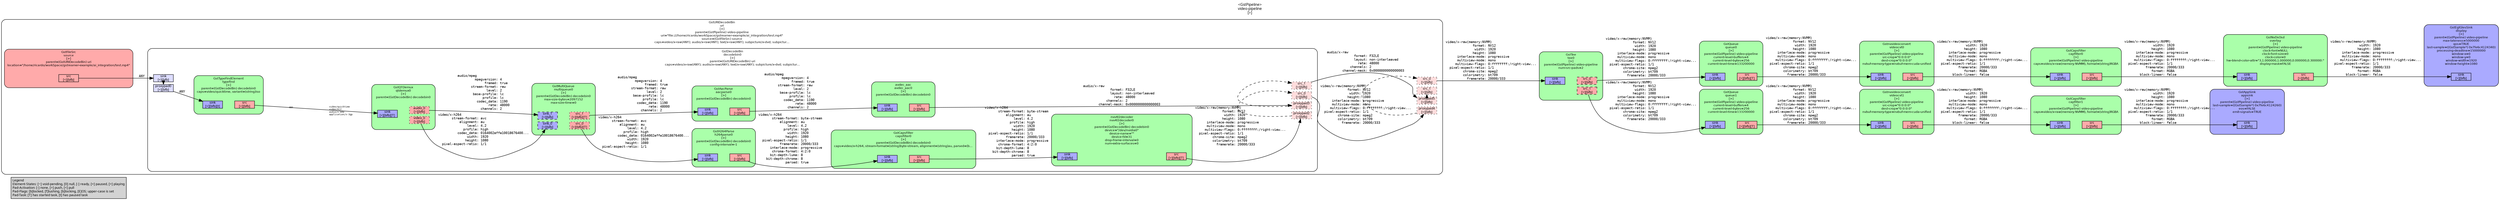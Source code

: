 digraph pipeline {
  rankdir=LR;
  fontname="sans";
  fontsize="10";
  labelloc=t;
  nodesep=.1;
  ranksep=.2;
  label="<GstPipeline>\nvideo-pipeline\n[>]";
  node [style="filled,rounded", shape=box, fontsize="9", fontname="sans", margin="0.0,0.0"];
  edge [labelfontsize="6", fontsize="9", fontname="monospace"];
  
  legend [
    pos="0,0!",
    margin="0.05,0.05",
    style="filled",
    label="Legend\lElement-States: [~] void-pending, [0] null, [-] ready, [=] paused, [>] playing\lPad-Activation: [-] none, [>] push, [<] pull\lPad-Flags: [b]locked, [f]lushing, [b]locking, [E]OS; upper-case is set\lPad-Task: [T] has started task, [t] has paused task\l",
  ];
  subgraph cluster_appsink_0x55d4d81b3c80 {
    fontname="Bitstream Vera Sans";
    fontsize="8";
    style="filled,rounded";
    color=black;
    label="GstAppSink\nappsink\n[>]\nparent=(GstPipeline) video-pipeline\nlast-sample=((GstSample*) 0x7fe6c4124260)\neos=FALSE\nemit-signals=TRUE";
    subgraph cluster_appsink_0x55d4d81b3c80_sink {
      label="";
      style="invis";
      appsink_0x55d4d81b3c80_sink_0x55d4d81b4820 [color=black, fillcolor="#aaaaff", label="sink\n[>][bfb]", height="0.2", style="filled,solid"];
    }

    fillcolor="#aaaaff";
  }

  subgraph cluster_capfilter1_0x55d4d77c65b0 {
    fontname="Bitstream Vera Sans";
    fontsize="8";
    style="filled,rounded";
    color=black;
    label="GstCapsFilter\ncapfilter1\n[>]\nparent=(GstPipeline) video-pipeline\ncaps=video/x-raw(memory:NVMM), format=(string)RGBA";
    subgraph cluster_capfilter1_0x55d4d77c65b0_sink {
      label="";
      style="invis";
      capfilter1_0x55d4d77c65b0_sink_0x55d4d81b4380 [color=black, fillcolor="#aaaaff", label="sink\n[>][bfb]", height="0.2", style="filled,solid"];
    }

    subgraph cluster_capfilter1_0x55d4d77c65b0_src {
      label="";
      style="invis";
      capfilter1_0x55d4d77c65b0_src_0x55d4d81b45d0 [color=black, fillcolor="#ffaaaa", label="src\n[>][bfb]", height="0.2", style="filled,solid"];
    }

    capfilter1_0x55d4d77c65b0_sink_0x55d4d81b4380 -> capfilter1_0x55d4d77c65b0_src_0x55d4d81b45d0 [style="invis"];
    fillcolor="#aaffaa";
  }

  capfilter1_0x55d4d77c65b0_src_0x55d4d81b45d0 -> appsink_0x55d4d81b3c80_sink_0x55d4d81b4820 [label="video/x-raw(memory:NVMM)\l               width: 1920\l              height: 1080\l      interlace-mode: progressive\l      multiview-mode: mono\l     multiview-flags: 0:ffffffff:/right-view...\l  pixel-aspect-ratio: 1/1\l           framerate: 20000/333\l              format: RGBA\l        block-linear: false\l"]
  subgraph cluster_videocvt1_0x55d4d81b1df0 {
    fontname="Bitstream Vera Sans";
    fontsize="8";
    style="filled,rounded";
    color=black;
    label="Gstnvvideoconvert\nvideocvt1\n[>]\nparent=(GstPipeline) video-pipeline\nsrc-crop=\"0:0:0:0\"\ndest-crop=\"0:0:0:0\"\nnvbuf-memory-type=nvbuf-mem-cuda-unified";
    subgraph cluster_videocvt1_0x55d4d81b1df0_sink {
      label="";
      style="invis";
      videocvt1_0x55d4d81b1df0_sink_0x55d4d76e9d00 [color=black, fillcolor="#aaaaff", label="sink\n[>][bfb]", height="0.2", style="filled,solid"];
    }

    subgraph cluster_videocvt1_0x55d4d81b1df0_src {
      label="";
      style="invis";
      videocvt1_0x55d4d81b1df0_src_0x55d4d81b4130 [color=black, fillcolor="#ffaaaa", label="src\n[>][bfb]", height="0.2", style="filled,solid"];
    }

    videocvt1_0x55d4d81b1df0_sink_0x55d4d76e9d00 -> videocvt1_0x55d4d81b1df0_src_0x55d4d81b4130 [style="invis"];
    fillcolor="#aaffaa";
  }

  videocvt1_0x55d4d81b1df0_src_0x55d4d81b4130 -> capfilter1_0x55d4d77c65b0_sink_0x55d4d81b4380 [label="video/x-raw(memory:NVMM)\l               width: 1920\l              height: 1080\l      interlace-mode: progressive\l      multiview-mode: mono\l     multiview-flags: 0:ffffffff:/right-view...\l  pixel-aspect-ratio: 1/1\l           framerate: 20000/333\l              format: RGBA\l        block-linear: false\l"]
  subgraph cluster_queue1_0x55d4d76ec390 {
    fontname="Bitstream Vera Sans";
    fontsize="8";
    style="filled,rounded";
    color=black;
    label="GstQueue\nqueue1\n[>]\nparent=(GstPipeline) video-pipeline\ncurrent-level-buffers=4\ncurrent-level-bytes=256\ncurrent-level-time=133200000";
    subgraph cluster_queue1_0x55d4d76ec390_sink {
      label="";
      style="invis";
      queue1_0x55d4d76ec390_sink_0x55d4d76e9860 [color=black, fillcolor="#aaaaff", label="sink\n[>][bfb]", height="0.2", style="filled,solid"];
    }

    subgraph cluster_queue1_0x55d4d76ec390_src {
      label="";
      style="invis";
      queue1_0x55d4d76ec390_src_0x55d4d76e9ab0 [color=black, fillcolor="#ffaaaa", label="src\n[>][bfb][T]", height="0.2", style="filled,solid"];
    }

    queue1_0x55d4d76ec390_sink_0x55d4d76e9860 -> queue1_0x55d4d76ec390_src_0x55d4d76e9ab0 [style="invis"];
    fillcolor="#aaffaa";
  }

  queue1_0x55d4d76ec390_src_0x55d4d76e9ab0 -> videocvt1_0x55d4d81b1df0_sink_0x55d4d76e9d00 [label="video/x-raw(memory:NVMM)\l              format: NV12\l               width: 1920\l              height: 1080\l      interlace-mode: progressive\l      multiview-mode: mono\l     multiview-flags: 0:ffffffff:/right-view...\l  pixel-aspect-ratio: 1/1\l         chroma-site: mpeg2\l         colorimetry: bt709\l           framerate: 20000/333\l"]
  subgraph cluster_display_0x55d4d81ac3a0 {
    fontname="Bitstream Vera Sans";
    fontsize="8";
    style="filled,rounded";
    color=black;
    label="GstEglGlesSink\ndisplay\n[>]\nparent=(GstPipeline) video-pipeline\nmax-lateness=5000000\nqos=TRUE\nlast-sample=((GstSample*) 0x7fe6c4124340)\nprocessing-deadline=15000000\nwindow-x=0\nwindow-y=0\nwindow-width=1920\nwindow-height=1080";
    subgraph cluster_display_0x55d4d81ac3a0_sink {
      label="";
      style="invis";
      display_0x55d4d81ac3a0_sink_0x55d4d76e9610 [color=black, fillcolor="#aaaaff", label="sink\n[>][bfb]", height="0.2", style="filled,solid"];
    }

    fillcolor="#aaaaff";
  }

  subgraph cluster_overlay_0x55d4d80f3c20 {
    fontname="Bitstream Vera Sans";
    fontsize="8";
    style="filled,rounded";
    color=black;
    label="GstNvDsOsd\noverlay\n[>]\nparent=(GstPipeline) video-pipeline\nclock-font=NULL\nclock-font-size=0\nclock-color=0\nhw-blend-color-attr=\"3,1.000000,1.000000,0.000000,0.300000:\"\ndisplay-mask=FALSE";
    subgraph cluster_overlay_0x55d4d80f3c20_sink {
      label="";
      style="invis";
      overlay_0x55d4d80f3c20_sink_0x55d4d76e9170 [color=black, fillcolor="#aaaaff", label="sink\n[>][bfb]", height="0.2", style="filled,solid"];
    }

    subgraph cluster_overlay_0x55d4d80f3c20_src {
      label="";
      style="invis";
      overlay_0x55d4d80f3c20_src_0x55d4d76e93c0 [color=black, fillcolor="#ffaaaa", label="src\n[>][bfb]", height="0.2", style="filled,solid"];
    }

    overlay_0x55d4d80f3c20_sink_0x55d4d76e9170 -> overlay_0x55d4d80f3c20_src_0x55d4d76e93c0 [style="invis"];
    fillcolor="#aaffaa";
  }

  overlay_0x55d4d80f3c20_src_0x55d4d76e93c0 -> display_0x55d4d81ac3a0_sink_0x55d4d76e9610 [label="video/x-raw(memory:NVMM)\l               width: 1920\l              height: 1080\l      interlace-mode: progressive\l      multiview-mode: mono\l     multiview-flags: 0:ffffffff:/right-view...\l  pixel-aspect-ratio: 1/1\l           framerate: 20000/333\l              format: RGBA\l        block-linear: false\l"]
  subgraph cluster_capfilter0_0x55d4d77c6270 {
    fontname="Bitstream Vera Sans";
    fontsize="8";
    style="filled,rounded";
    color=black;
    label="GstCapsFilter\ncapfilter0\n[>]\nparent=(GstPipeline) video-pipeline\ncaps=video/x-raw(memory:NVMM), format=(string)RGBA";
    subgraph cluster_capfilter0_0x55d4d77c6270_sink {
      label="";
      style="invis";
      capfilter0_0x55d4d77c6270_sink_0x55d4d76e8cd0 [color=black, fillcolor="#aaaaff", label="sink\n[>][bfb]", height="0.2", style="filled,solid"];
    }

    subgraph cluster_capfilter0_0x55d4d77c6270_src {
      label="";
      style="invis";
      capfilter0_0x55d4d77c6270_src_0x55d4d76e8f20 [color=black, fillcolor="#ffaaaa", label="src\n[>][bfb]", height="0.2", style="filled,solid"];
    }

    capfilter0_0x55d4d77c6270_sink_0x55d4d76e8cd0 -> capfilter0_0x55d4d77c6270_src_0x55d4d76e8f20 [style="invis"];
    fillcolor="#aaffaa";
  }

  capfilter0_0x55d4d77c6270_src_0x55d4d76e8f20 -> overlay_0x55d4d80f3c20_sink_0x55d4d76e9170 [label="video/x-raw(memory:NVMM)\l               width: 1920\l              height: 1080\l      interlace-mode: progressive\l      multiview-mode: mono\l     multiview-flags: 0:ffffffff:/right-view...\l  pixel-aspect-ratio: 1/1\l           framerate: 20000/333\l              format: RGBA\l        block-linear: false\l"]
  subgraph cluster_videocvt0_0x55d4d777e980 {
    fontname="Bitstream Vera Sans";
    fontsize="8";
    style="filled,rounded";
    color=black;
    label="Gstnvvideoconvert\nvideocvt0\n[>]\nparent=(GstPipeline) video-pipeline\nsrc-crop=\"0:0:0:0\"\ndest-crop=\"0:0:0:0\"\nnvbuf-memory-type=nvbuf-mem-cuda-unified";
    subgraph cluster_videocvt0_0x55d4d777e980_sink {
      label="";
      style="invis";
      videocvt0_0x55d4d777e980_sink_0x55d4d76e8830 [color=black, fillcolor="#aaaaff", label="sink\n[>][bfb]", height="0.2", style="filled,solid"];
    }

    subgraph cluster_videocvt0_0x55d4d777e980_src {
      label="";
      style="invis";
      videocvt0_0x55d4d777e980_src_0x55d4d76e8a80 [color=black, fillcolor="#ffaaaa", label="src\n[>][bfb]", height="0.2", style="filled,solid"];
    }

    videocvt0_0x55d4d777e980_sink_0x55d4d76e8830 -> videocvt0_0x55d4d777e980_src_0x55d4d76e8a80 [style="invis"];
    fillcolor="#aaffaa";
  }

  videocvt0_0x55d4d777e980_src_0x55d4d76e8a80 -> capfilter0_0x55d4d77c6270_sink_0x55d4d76e8cd0 [label="video/x-raw(memory:NVMM)\l               width: 1920\l              height: 1080\l      interlace-mode: progressive\l      multiview-mode: mono\l     multiview-flags: 0:ffffffff:/right-view...\l  pixel-aspect-ratio: 1/1\l           framerate: 20000/333\l              format: RGBA\l        block-linear: false\l"]
  subgraph cluster_queue0_0x55d4d76ec090 {
    fontname="Bitstream Vera Sans";
    fontsize="8";
    style="filled,rounded";
    color=black;
    label="GstQueue\nqueue0\n[>]\nparent=(GstPipeline) video-pipeline\ncurrent-level-buffers=4\ncurrent-level-bytes=256\ncurrent-level-time=133200000";
    subgraph cluster_queue0_0x55d4d76ec090_sink {
      label="";
      style="invis";
      queue0_0x55d4d76ec090_sink_0x55d4d76e8390 [color=black, fillcolor="#aaaaff", label="sink\n[>][bfb]", height="0.2", style="filled,solid"];
    }

    subgraph cluster_queue0_0x55d4d76ec090_src {
      label="";
      style="invis";
      queue0_0x55d4d76ec090_src_0x55d4d76e85e0 [color=black, fillcolor="#ffaaaa", label="src\n[>][bfb][T]", height="0.2", style="filled,solid"];
    }

    queue0_0x55d4d76ec090_sink_0x55d4d76e8390 -> queue0_0x55d4d76ec090_src_0x55d4d76e85e0 [style="invis"];
    fillcolor="#aaffaa";
  }

  queue0_0x55d4d76ec090_src_0x55d4d76e85e0 -> videocvt0_0x55d4d777e980_sink_0x55d4d76e8830 [label="video/x-raw(memory:NVMM)\l              format: NV12\l               width: 1920\l              height: 1080\l      interlace-mode: progressive\l      multiview-mode: mono\l     multiview-flags: 0:ffffffff:/right-view...\l  pixel-aspect-ratio: 1/1\l         chroma-site: mpeg2\l         colorimetry: bt709\l           framerate: 20000/333\l"]
  subgraph cluster_tee0_0x55d4d76e6000 {
    fontname="Bitstream Vera Sans";
    fontsize="8";
    style="filled,rounded";
    color=black;
    label="GstTee\ntee0\n[>]\nparent=(GstPipeline) video-pipeline\nnum-src-pads=2";
    subgraph cluster_tee0_0x55d4d76e6000_sink {
      label="";
      style="invis";
      tee0_0x55d4d76e6000_sink_0x55d4d76e8140 [color=black, fillcolor="#aaaaff", label="sink\n[>][bfb]", height="0.2", style="filled,solid"];
    }

    subgraph cluster_tee0_0x55d4d76e6000_src {
      label="";
      style="invis";
      tee0_0x55d4d76e6000_src_0_0x55d4d76e02e0 [color=black, fillcolor="#ffaaaa", label="src_0\n[>][bfb]", height="0.2", style="filled,dashed"];
      tee0_0x55d4d76e6000_src_1_0x55d4d76e0540 [color=black, fillcolor="#ffaaaa", label="src_1\n[>][bfb]", height="0.2", style="filled,dashed"];
    }

    tee0_0x55d4d76e6000_sink_0x55d4d76e8140 -> tee0_0x55d4d76e6000_src_0_0x55d4d76e02e0 [style="invis"];
    fillcolor="#aaffaa";
  }

  tee0_0x55d4d76e6000_src_0_0x55d4d76e02e0 -> queue0_0x55d4d76ec090_sink_0x55d4d76e8390 [label="video/x-raw(memory:NVMM)\l              format: NV12\l               width: 1920\l              height: 1080\l      interlace-mode: progressive\l      multiview-mode: mono\l     multiview-flags: 0:ffffffff:/right-view...\l  pixel-aspect-ratio: 1/1\l         chroma-site: mpeg2\l         colorimetry: bt709\l           framerate: 20000/333\l"]
  tee0_0x55d4d76e6000_src_1_0x55d4d76e0540 -> queue1_0x55d4d76ec390_sink_0x55d4d76e9860 [label="video/x-raw(memory:NVMM)\l              format: NV12\l               width: 1920\l              height: 1080\l      interlace-mode: progressive\l      multiview-mode: mono\l     multiview-flags: 0:ffffffff:/right-view...\l  pixel-aspect-ratio: 1/1\l         chroma-site: mpeg2\l         colorimetry: bt709\l           framerate: 20000/333\l"]
  subgraph cluster_uri_0x55d4d76e0060 {
    fontname="Bitstream Vera Sans";
    fontsize="8";
    style="filled,rounded";
    color=black;
    label="GstURIDecodeBin\nuri\n[>]\nparent=(GstPipeline) video-pipeline\nuri=\"file:///home/ricardo/workSpace/gstreamer-example/ai_integration/test.mp4\"\nsource=(GstFileSrc) source\ncaps=video/x-raw(ANY); audio/x-raw(ANY); text/x-raw(ANY); subpicture/x-dvd; subpictur…";
    subgraph cluster_uri_0x55d4d76e0060_src {
      label="";
      style="invis";
      _proxypad4_0x55d4d76e1d10 [color=black, fillcolor="#ffdddd", label="proxypad4\n[>][bfb]", height="0.2", style="filled,dotted"];
    _proxypad4_0x55d4d76e1d10 -> uri_0x55d4d76e0060_src_0_0x55d4d8fdcaf0 [style=dashed, minlen=0]
      uri_0x55d4d76e0060_src_0_0x55d4d8fdcaf0 [color=black, fillcolor="#ffdddd", label="src_0\n[>][bfb]", height="0.2", style="filled,dotted"];
      _proxypad5_0x7fe6c832e130 [color=black, fillcolor="#ffdddd", label="proxypad5\n[>][bfb]", height="0.2", style="filled,dotted"];
    _proxypad5_0x7fe6c832e130 -> uri_0x55d4d76e0060_src_1_0x55d4d8fdcd70 [style=dashed, minlen=0]
      uri_0x55d4d76e0060_src_1_0x55d4d8fdcd70 [color=black, fillcolor="#ffdddd", label="src_1\n[>][bfb]", height="0.2", style="filled,dotted"];
    }

    fillcolor="#ffffff";
    subgraph cluster_decodebin0_0x55d4d8fda090 {
      fontname="Bitstream Vera Sans";
      fontsize="8";
      style="filled,rounded";
      color=black;
      label="GstDecodeBin\ndecodebin0\n[>]\nparent=(GstURIDecodeBin) uri\ncaps=video/x-raw(ANY); audio/x-raw(ANY); text/x-raw(ANY); subpicture/x-dvd; subpictur…";
      subgraph cluster_decodebin0_0x55d4d8fda090_sink {
        label="";
        style="invis";
        _proxypad0_0x55d4d76e07b0 [color=black, fillcolor="#ddddff", label="proxypad0\n[<][bfb]", height="0.2", style="filled,solid"];
      decodebin0_0x55d4d8fda090_sink_0x55d4d8fdc0f0 -> _proxypad0_0x55d4d76e07b0 [style=dashed, minlen=0]
        decodebin0_0x55d4d8fda090_sink_0x55d4d8fdc0f0 [color=black, fillcolor="#ddddff", label="sink\n[<][bfb]", height="0.2", style="filled,solid"];
      }

      subgraph cluster_decodebin0_0x55d4d8fda090_src {
        label="";
        style="invis";
        _proxypad2_0x55d4d76e0a10 [color=black, fillcolor="#ffdddd", label="proxypad2\n[>][bfb]", height="0.2", style="filled,dotted"];
      _proxypad2_0x55d4d76e0a10 -> decodebin0_0x55d4d8fda090_src_0_0x7fe6d00320a0 [style=dashed, minlen=0]
        decodebin0_0x55d4d8fda090_src_0_0x7fe6d00320a0 [color=black, fillcolor="#ffdddd", label="src_0\n[>][bfb]", height="0.2", style="filled,dotted"];
        _proxypad3_0x55d4d76e1390 [color=black, fillcolor="#ffdddd", label="proxypad3\n[>][bfb]", height="0.2", style="filled,dotted"];
      _proxypad3_0x55d4d76e1390 -> decodebin0_0x55d4d8fda090_src_1_0x7fe6d0032b20 [style=dashed, minlen=0]
        decodebin0_0x55d4d8fda090_src_1_0x7fe6d0032b20 [color=black, fillcolor="#ffdddd", label="src_1\n[>][bfb]", height="0.2", style="filled,dotted"];
      }

      decodebin0_0x55d4d8fda090_sink_0x55d4d8fdc0f0 -> decodebin0_0x55d4d8fda090_src_0_0x7fe6d00320a0 [style="invis"];
      fillcolor="#ffffff";
      subgraph cluster_nvv4l2decoder0_0x7fe6c8018ee0 {
        fontname="Bitstream Vera Sans";
        fontsize="8";
        style="filled,rounded";
        color=black;
        label="nvv4l2decoder\nnvv4l2decoder0\n[>]\nparent=(GstDecodeBin) decodebin0\ndevice=\"/dev/nvidia0\"\ndevice-name=\"\"\ndevice-fd=31\ndrop-frame-interval=0\nnum-extra-surfaces=0";
        subgraph cluster_nvv4l2decoder0_0x7fe6c8018ee0_sink {
          label="";
          style="invis";
          nvv4l2decoder0_0x7fe6c8018ee0_sink_0x7fe6c4132410 [color=black, fillcolor="#aaaaff", label="sink\n[>][bfb]", height="0.2", style="filled,solid"];
        }

        subgraph cluster_nvv4l2decoder0_0x7fe6c8018ee0_src {
          label="";
          style="invis";
          nvv4l2decoder0_0x7fe6c8018ee0_src_0x7fe6c4132660 [color=black, fillcolor="#ffaaaa", label="src\n[>][bfb][T]", height="0.2", style="filled,solid"];
        }

        nvv4l2decoder0_0x7fe6c8018ee0_sink_0x7fe6c4132410 -> nvv4l2decoder0_0x7fe6c8018ee0_src_0x7fe6c4132660 [style="invis"];
        fillcolor="#aaffaa";
      }

      nvv4l2decoder0_0x7fe6c8018ee0_src_0x7fe6c4132660 -> _proxypad2_0x55d4d76e0a10 [label="video/x-raw(memory:NVMM)\l              format: NV12\l               width: 1920\l              height: 1080\l      interlace-mode: progressive\l      multiview-mode: mono\l     multiview-flags: 0:ffffffff:/right-view...\l  pixel-aspect-ratio: 1/1\l         chroma-site: mpeg2\l         colorimetry: bt709\l           framerate: 20000/333\l"]
      subgraph cluster_avdec_aac0_0x7fe6c41314d0 {
        fontname="Bitstream Vera Sans";
        fontsize="8";
        style="filled,rounded";
        color=black;
        label="avdec_aac\navdec_aac0\n[>]\nparent=(GstDecodeBin) decodebin0";
        subgraph cluster_avdec_aac0_0x7fe6c41314d0_sink {
          label="";
          style="invis";
          avdec_aac0_0x7fe6c41314d0_sink_0x7fe6c400b8f0 [color=black, fillcolor="#aaaaff", label="sink\n[>][bfb]", height="0.2", style="filled,solid"];
        }

        subgraph cluster_avdec_aac0_0x7fe6c41314d0_src {
          label="";
          style="invis";
          avdec_aac0_0x7fe6c41314d0_src_0x7fe6c400bb40 [color=black, fillcolor="#ffaaaa", label="src\n[>][bfb]", height="0.2", style="filled,solid"];
        }

        avdec_aac0_0x7fe6c41314d0_sink_0x7fe6c400b8f0 -> avdec_aac0_0x7fe6c41314d0_src_0x7fe6c400bb40 [style="invis"];
        fillcolor="#aaffaa";
      }

      avdec_aac0_0x7fe6c41314d0_src_0x7fe6c400bb40 -> _proxypad3_0x55d4d76e1390 [label="audio/x-raw\l              format: F32LE\l              layout: non-interleaved\l                rate: 48000\l            channels: 2\l        channel-mask: 0x0000000000000003\l"]
      subgraph cluster_aacparse0_0x7fe6c40900f0 {
        fontname="Bitstream Vera Sans";
        fontsize="8";
        style="filled,rounded";
        color=black;
        label="GstAacParse\naacparse0\n[>]\nparent=(GstDecodeBin) decodebin0";
        subgraph cluster_aacparse0_0x7fe6c40900f0_sink {
          label="";
          style="invis";
          aacparse0_0x7fe6c40900f0_sink_0x7fe6c400b450 [color=black, fillcolor="#aaaaff", label="sink\n[>][bfb]", height="0.2", style="filled,solid"];
        }

        subgraph cluster_aacparse0_0x7fe6c40900f0_src {
          label="";
          style="invis";
          aacparse0_0x7fe6c40900f0_src_0x7fe6c400b6a0 [color=black, fillcolor="#ffaaaa", label="src\n[>][bfb]", height="0.2", style="filled,solid"];
        }

        aacparse0_0x7fe6c40900f0_sink_0x7fe6c400b450 -> aacparse0_0x7fe6c40900f0_src_0x7fe6c400b6a0 [style="invis"];
        fillcolor="#aaffaa";
      }

      aacparse0_0x7fe6c40900f0_src_0x7fe6c400b6a0 -> avdec_aac0_0x7fe6c41314d0_sink_0x7fe6c400b8f0 [label="audio/mpeg\l         mpegversion: 4\l              framed: true\l       stream-format: raw\l               level: 2\l        base-profile: lc\l             profile: lc\l          codec_data: 1190\l                rate: 48000\l            channels: 2\l"]
      subgraph cluster_capsfilter0_0x55d4d77c6f70 {
        fontname="Bitstream Vera Sans";
        fontsize="8";
        style="filled,rounded";
        color=black;
        label="GstCapsFilter\ncapsfilter0\n[>]\nparent=(GstDecodeBin) decodebin0\ncaps=video/x-h264, stream-format=(string)byte-stream, alignment=(string)au, parsed=(b…";
        subgraph cluster_capsfilter0_0x55d4d77c6f70_sink {
          label="";
          style="invis";
          capsfilter0_0x55d4d77c6f70_sink_0x7fe6c400a8c0 [color=black, fillcolor="#aaaaff", label="sink\n[>][bfb]", height="0.2", style="filled,solid"];
        }

        subgraph cluster_capsfilter0_0x55d4d77c6f70_src {
          label="";
          style="invis";
          capsfilter0_0x55d4d77c6f70_src_0x7fe6c400ab10 [color=black, fillcolor="#ffaaaa", label="src\n[>][bfb]", height="0.2", style="filled,solid"];
        }

        capsfilter0_0x55d4d77c6f70_sink_0x7fe6c400a8c0 -> capsfilter0_0x55d4d77c6f70_src_0x7fe6c400ab10 [style="invis"];
        fillcolor="#aaffaa";
      }

      capsfilter0_0x55d4d77c6f70_src_0x7fe6c400ab10 -> nvv4l2decoder0_0x7fe6c8018ee0_sink_0x7fe6c4132410 [label="video/x-h264\l       stream-format: byte-stream\l           alignment: au\l               level: 4.2\l             profile: high\l               width: 1920\l              height: 1080\l  pixel-aspect-ratio: 1/1\l           framerate: 20000/333\l      interlace-mode: progressive\l       chroma-format: 4:2:0\l      bit-depth-luma: 8\l    bit-depth-chroma: 8\l              parsed: true\l"]
      subgraph cluster_h264parse0_0x7fe6c40108a0 {
        fontname="Bitstream Vera Sans";
        fontsize="8";
        style="filled,rounded";
        color=black;
        label="GstH264Parse\nh264parse0\n[>]\nparent=(GstDecodeBin) decodebin0\nconfig-interval=-1";
        subgraph cluster_h264parse0_0x7fe6c40108a0_sink {
          label="";
          style="invis";
          h264parse0_0x7fe6c40108a0_sink_0x7fe6c400a420 [color=black, fillcolor="#aaaaff", label="sink\n[>][bfb]", height="0.2", style="filled,solid"];
        }

        subgraph cluster_h264parse0_0x7fe6c40108a0_src {
          label="";
          style="invis";
          h264parse0_0x7fe6c40108a0_src_0x7fe6c400a670 [color=black, fillcolor="#ffaaaa", label="src\n[>][bfb]", height="0.2", style="filled,solid"];
        }

        h264parse0_0x7fe6c40108a0_sink_0x7fe6c400a420 -> h264parse0_0x7fe6c40108a0_src_0x7fe6c400a670 [style="invis"];
        fillcolor="#aaffaa";
      }

      h264parse0_0x7fe6c40108a0_src_0x7fe6c400a670 -> capsfilter0_0x55d4d77c6f70_sink_0x7fe6c400a8c0 [label="video/x-h264\l       stream-format: byte-stream\l           alignment: au\l               level: 4.2\l             profile: high\l               width: 1920\l              height: 1080\l  pixel-aspect-ratio: 1/1\l           framerate: 20000/333\l      interlace-mode: progressive\l       chroma-format: 4:2:0\l      bit-depth-luma: 8\l    bit-depth-chroma: 8\l              parsed: true\l"]
      subgraph cluster_multiqueue0_0x7fe6c400d060 {
        fontname="Bitstream Vera Sans";
        fontsize="8";
        style="filled,rounded";
        color=black;
        label="GstMultiQueue\nmultiqueue0\n[>]\nparent=(GstDecodeBin) decodebin0\nmax-size-bytes=2097152\nmax-size-time=0";
        subgraph cluster_multiqueue0_0x7fe6c400d060_sink {
          label="";
          style="invis";
          multiqueue0_0x7fe6c400d060_sink_0_0x55d4d81b5cf0 [color=black, fillcolor="#aaaaff", label="sink_0\n[>][bfb]", height="0.2", style="filled,dashed"];
          multiqueue0_0x7fe6c400d060_sink_1_0x7fe6c400afb0 [color=black, fillcolor="#aaaaff", label="sink_1\n[>][bfb]", height="0.2", style="filled,dashed"];
        }

        subgraph cluster_multiqueue0_0x7fe6c400d060_src {
          label="";
          style="invis";
          multiqueue0_0x7fe6c400d060_src_0_0x7fe6c400a1d0 [color=black, fillcolor="#ffaaaa", label="src_0\n[>][bfb][T]", height="0.2", style="filled,dotted"];
          multiqueue0_0x7fe6c400d060_src_1_0x7fe6c400b200 [color=black, fillcolor="#ffaaaa", label="src_1\n[>][bfb][T]", height="0.2", style="filled,dotted"];
        }

        multiqueue0_0x7fe6c400d060_sink_0_0x55d4d81b5cf0 -> multiqueue0_0x7fe6c400d060_src_0_0x7fe6c400a1d0 [style="invis"];
        fillcolor="#aaffaa";
      }

      multiqueue0_0x7fe6c400d060_src_0_0x7fe6c400a1d0 -> h264parse0_0x7fe6c40108a0_sink_0x7fe6c400a420 [label="video/x-h264\l       stream-format: avc\l           alignment: au\l               level: 4.2\l             profile: high\l          codec_data: 0164002affe10018676400...\l               width: 1920\l              height: 1080\l  pixel-aspect-ratio: 1/1\l"]
      multiqueue0_0x7fe6c400d060_src_1_0x7fe6c400b200 -> aacparse0_0x7fe6c40900f0_sink_0x7fe6c400b450 [label="audio/mpeg\l         mpegversion: 4\l              framed: true\l       stream-format: raw\l               level: 2\l        base-profile: lc\l             profile: lc\l          codec_data: 1190\l                rate: 48000\l            channels: 2\l"]
      subgraph cluster_qtdemux0_0x7fe6d007e140 {
        fontname="Bitstream Vera Sans";
        fontsize="8";
        style="filled,rounded";
        color=black;
        label="GstQTDemux\nqtdemux0\n[>]\nparent=(GstDecodeBin) decodebin0";
        subgraph cluster_qtdemux0_0x7fe6d007e140_sink {
          label="";
          style="invis";
          qtdemux0_0x7fe6d007e140_sink_0x55d4d81b5160 [color=black, fillcolor="#aaaaff", label="sink\n[<][bfb][T]", height="0.2", style="filled,solid"];
        }

        subgraph cluster_qtdemux0_0x7fe6d007e140_src {
          label="";
          style="invis";
          qtdemux0_0x7fe6d007e140_video_0_0x55d4d81b5aa0 [color=black, fillcolor="#ffaaaa", label="video_0\n[>][bfb]", height="0.2", style="filled,dotted"];
          qtdemux0_0x7fe6d007e140_audio_0_0x7fe6c400ad60 [color=black, fillcolor="#ffaaaa", label="audio_0\n[>][bfb]", height="0.2", style="filled,dotted"];
        }

        qtdemux0_0x7fe6d007e140_sink_0x55d4d81b5160 -> qtdemux0_0x7fe6d007e140_video_0_0x55d4d81b5aa0 [style="invis"];
        fillcolor="#aaffaa";
      }

      qtdemux0_0x7fe6d007e140_video_0_0x55d4d81b5aa0 -> multiqueue0_0x7fe6c400d060_sink_0_0x55d4d81b5cf0 [label="video/x-h264\l       stream-format: avc\l           alignment: au\l               level: 4.2\l             profile: high\l          codec_data: 0164002affe10018676400...\l               width: 1920\l              height: 1080\l  pixel-aspect-ratio: 1/1\l"]
      qtdemux0_0x7fe6d007e140_audio_0_0x7fe6c400ad60 -> multiqueue0_0x7fe6c400d060_sink_1_0x7fe6c400afb0 [label="audio/mpeg\l         mpegversion: 4\l              framed: true\l       stream-format: raw\l               level: 2\l        base-profile: lc\l             profile: lc\l          codec_data: 1190\l                rate: 48000\l            channels: 2\l"]
      subgraph cluster_typefind_0x55d4d90810b0 {
        fontname="Bitstream Vera Sans";
        fontsize="8";
        style="filled,rounded";
        color=black;
        label="GstTypeFindElement\ntypefind\n[>]\nparent=(GstDecodeBin) decodebin0\ncaps=video/quicktime, variant=(string)iso";
        subgraph cluster_typefind_0x55d4d90810b0_sink {
          label="";
          style="invis";
          typefind_0x55d4d90810b0_sink_0x55d4d81b4cc0 [color=black, fillcolor="#aaaaff", label="sink\n[<][bfb][t]", height="0.2", style="filled,solid"];
        }

        subgraph cluster_typefind_0x55d4d90810b0_src {
          label="";
          style="invis";
          typefind_0x55d4d90810b0_src_0x55d4d81b4f10 [color=black, fillcolor="#ffaaaa", label="src\n[<][bfb]", height="0.2", style="filled,solid"];
        }

        typefind_0x55d4d90810b0_sink_0x55d4d81b4cc0 -> typefind_0x55d4d90810b0_src_0x55d4d81b4f10 [style="invis"];
        fillcolor="#aaffaa";
      }

      _proxypad0_0x55d4d76e07b0 -> typefind_0x55d4d90810b0_sink_0x55d4d81b4cc0 [label="ANY"]
      typefind_0x55d4d90810b0_src_0x55d4d81b4f10 -> qtdemux0_0x7fe6d007e140_sink_0x55d4d81b5160 [labeldistance="10", labelangle="0", label="                                                  ", taillabel="ANY", headlabel="video/quicktime\lvideo/mj2\laudio/x-m4a\lapplication/x-3gp\l"]
    }

    decodebin0_0x55d4d8fda090_src_0_0x7fe6d00320a0 -> _proxypad4_0x55d4d76e1d10 [label="video/x-raw(memory:NVMM)\l              format: NV12\l               width: 1920\l              height: 1080\l      interlace-mode: progressive\l      multiview-mode: mono\l     multiview-flags: 0:ffffffff:/right-view...\l  pixel-aspect-ratio: 1/1\l         chroma-site: mpeg2\l         colorimetry: bt709\l           framerate: 20000/333\l"]
    decodebin0_0x55d4d8fda090_src_1_0x7fe6d0032b20 -> _proxypad5_0x7fe6c832e130 [label="audio/x-raw\l              format: F32LE\l              layout: non-interleaved\l                rate: 48000\l            channels: 2\l        channel-mask: 0x0000000000000003\l"]
    subgraph cluster_source_0x55d4d86dc3e0 {
      fontname="Bitstream Vera Sans";
      fontsize="8";
      style="filled,rounded";
      color=black;
      label="GstFileSrc\nsource\n[>]\nparent=(GstURIDecodeBin) uri\nlocation=\"/home/ricardo/workSpace/gstreamer-example/ai_integration/test.mp4\"";
      subgraph cluster_source_0x55d4d86dc3e0_src {
        label="";
        style="invis";
        source_0x55d4d86dc3e0_src_0x55d4d81b4a70 [color=black, fillcolor="#ffaaaa", label="src\n[<][bfb]", height="0.2", style="filled,solid"];
      }

      fillcolor="#ffaaaa";
    }

    source_0x55d4d86dc3e0_src_0x55d4d81b4a70 -> decodebin0_0x55d4d8fda090_sink_0x55d4d8fdc0f0 [label="ANY"]
  }

  uri_0x55d4d76e0060_src_0_0x55d4d8fdcaf0 -> tee0_0x55d4d76e6000_sink_0x55d4d76e8140 [label="video/x-raw(memory:NVMM)\l              format: NV12\l               width: 1920\l              height: 1080\l      interlace-mode: progressive\l      multiview-mode: mono\l     multiview-flags: 0:ffffffff:/right-view...\l  pixel-aspect-ratio: 1/1\l         chroma-site: mpeg2\l         colorimetry: bt709\l           framerate: 20000/333\l"]
}
